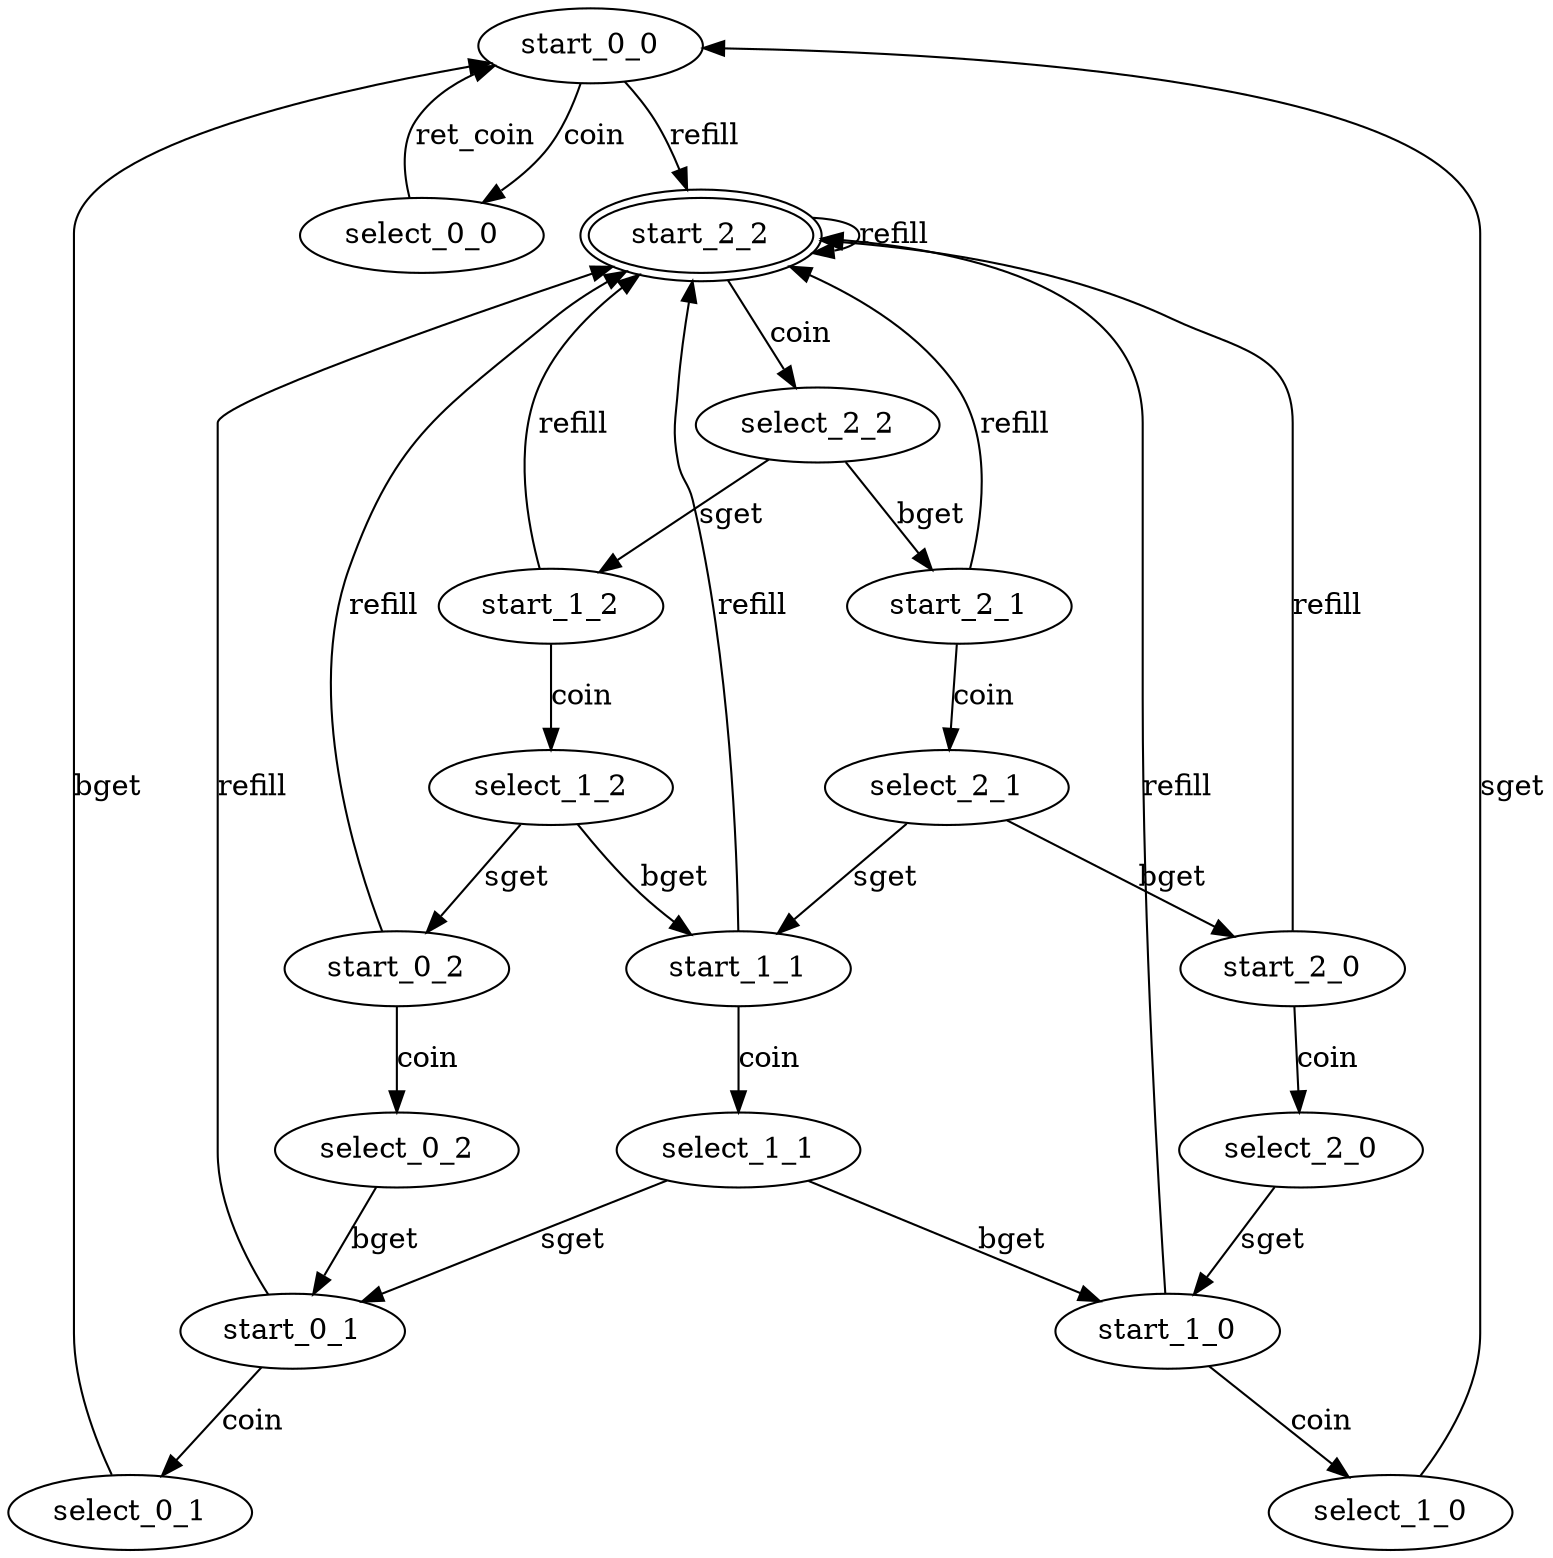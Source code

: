 digraph G { 
start_0_0->start_2_2[label="refill"]
start_0_0->select_0_0[label="coin"]
start_0_1->start_2_2[label="refill"]
start_0_1->select_0_1[label="coin"]
start_0_2->start_2_2[label="refill"]
start_0_2->select_0_2[label="coin"]
start_1_0->start_2_2[label="refill"]
start_1_0->select_1_0[label="coin"]
start_1_1->start_2_2[label="refill"]
start_1_1->select_1_1[label="coin"]
start_1_2->start_2_2[label="refill"]
start_1_2->select_1_2[label="coin"]
start_2_0->start_2_2[label="refill"]
start_2_0->select_2_0[label="coin"]
start_2_1->start_2_2[label="refill"]
start_2_1->select_2_1[label="coin"]
start_2_2->start_2_2[label="refill"]
start_2_2[peripheries=2]
start_2_2->select_2_2[label="coin"]
start_2_2[peripheries=2]
select_0_0->start_0_0[label="ret_coin"]
select_0_1->start_0_0[label="bget"]
select_0_2->start_0_1[label="bget"]
select_1_0->start_0_0[label="sget"]
select_1_1->start_0_1[label="sget"]
select_1_1->start_1_0[label="bget"]
select_1_2->start_0_2[label="sget"]
select_1_2->start_1_1[label="bget"]
select_2_0->start_1_0[label="sget"]
select_2_1->start_1_1[label="sget"]
select_2_1->start_2_0[label="bget"]
select_2_2->start_1_2[label="sget"]
select_2_2->start_2_1[label="bget"]
}
